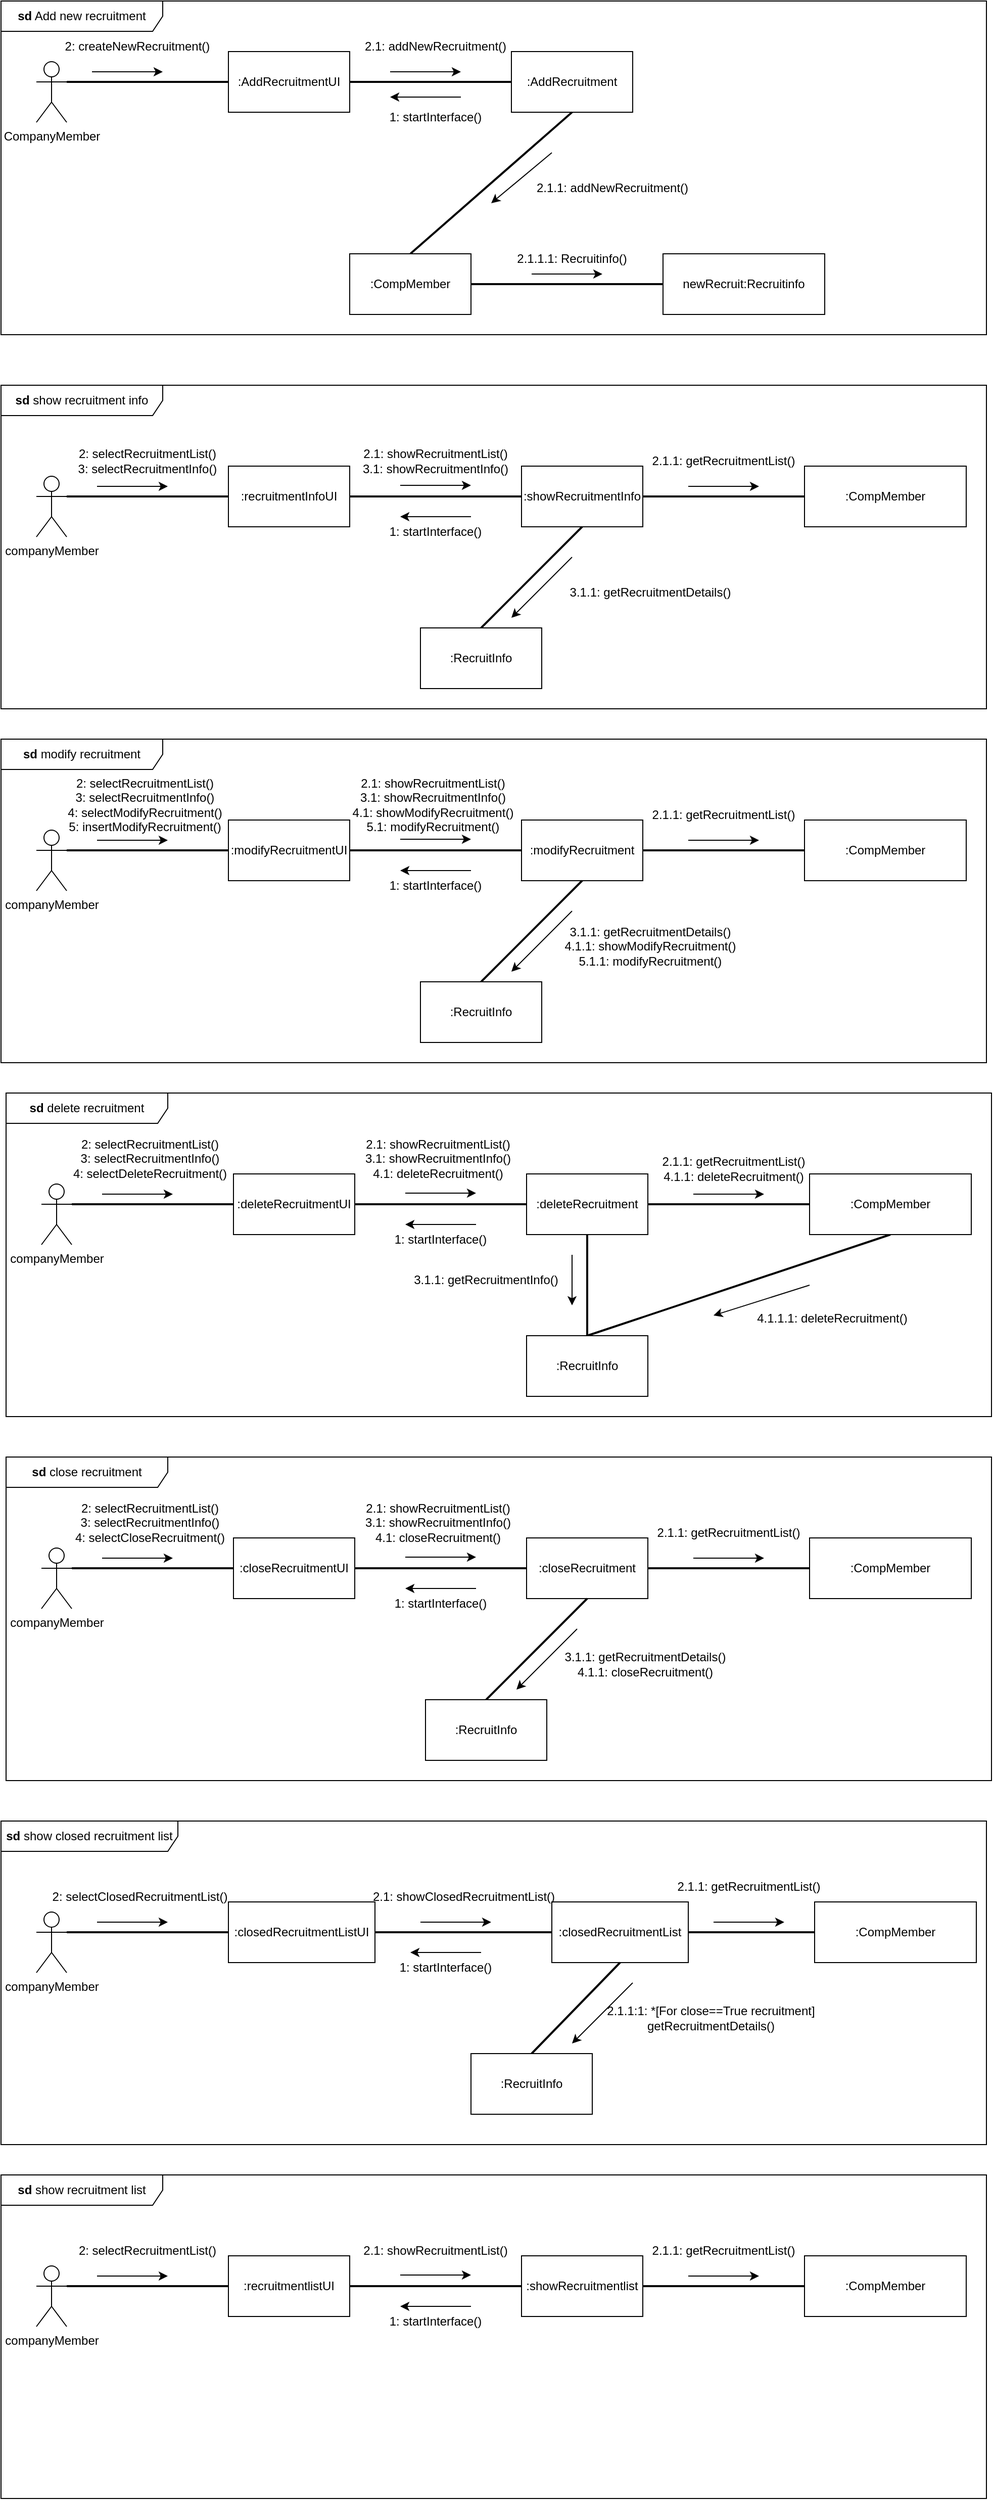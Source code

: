 <mxfile version="21.2.9" type="device">
  <diagram name="Page-1" id="2YBvvXClWsGukQMizWep">
    <mxGraphModel dx="1050" dy="573" grid="1" gridSize="10" guides="1" tooltips="1" connect="1" arrows="1" fold="1" page="1" pageScale="1" pageWidth="850" pageHeight="1100" math="0" shadow="0">
      <root>
        <mxCell id="0" />
        <mxCell id="1" parent="0" />
        <mxCell id="drem8hIzEslNzogFuknP-12" value="" style="endArrow=none;html=1;rounded=0;exitX=1;exitY=0.333;exitDx=0;exitDy=0;exitPerimeter=0;entryX=0;entryY=0.5;entryDx=0;entryDy=0;strokeWidth=2;" parent="1" source="drem8hIzEslNzogFuknP-1" target="drem8hIzEslNzogFuknP-13" edge="1">
          <mxGeometry width="50" height="50" relative="1" as="geometry">
            <mxPoint x="440" y="200" as="sourcePoint" />
            <mxPoint x="150" y="150" as="targetPoint" />
          </mxGeometry>
        </mxCell>
        <mxCell id="drem8hIzEslNzogFuknP-13" value=":AddRecruitmentUI" style="rounded=0;whiteSpace=wrap;html=1;" parent="1" vertex="1">
          <mxGeometry x="250" y="110" width="120" height="60" as="geometry" />
        </mxCell>
        <mxCell id="drem8hIzEslNzogFuknP-15" value="" style="endArrow=none;html=1;rounded=0;exitX=1;exitY=0.5;exitDx=0;exitDy=0;entryX=0;entryY=0.5;entryDx=0;entryDy=0;strokeWidth=2;" parent="1" source="drem8hIzEslNzogFuknP-13" target="drem8hIzEslNzogFuknP-16" edge="1">
          <mxGeometry width="50" height="50" relative="1" as="geometry">
            <mxPoint x="440" y="200" as="sourcePoint" />
            <mxPoint x="490" y="150" as="targetPoint" />
          </mxGeometry>
        </mxCell>
        <mxCell id="drem8hIzEslNzogFuknP-16" value=":AddRecruitment" style="rounded=0;whiteSpace=wrap;html=1;" parent="1" vertex="1">
          <mxGeometry x="530" y="110" width="120" height="60" as="geometry" />
        </mxCell>
        <mxCell id="drem8hIzEslNzogFuknP-17" value="" style="endArrow=classic;html=1;rounded=0;" parent="1" edge="1">
          <mxGeometry width="50" height="50" relative="1" as="geometry">
            <mxPoint x="115" y="130" as="sourcePoint" />
            <mxPoint x="185" y="130" as="targetPoint" />
          </mxGeometry>
        </mxCell>
        <mxCell id="drem8hIzEslNzogFuknP-18" value="2.1: addNewRecruitment()" style="text;html=1;strokeColor=none;fillColor=none;align=center;verticalAlign=middle;whiteSpace=wrap;rounded=0;" parent="1" vertex="1">
          <mxGeometry x="380" y="90" width="150" height="30" as="geometry" />
        </mxCell>
        <mxCell id="drem8hIzEslNzogFuknP-19" value="2: createNewRecruitment()" style="text;html=1;strokeColor=none;fillColor=none;align=center;verticalAlign=middle;whiteSpace=wrap;rounded=0;" parent="1" vertex="1">
          <mxGeometry x="80" y="90" width="160" height="30" as="geometry" />
        </mxCell>
        <mxCell id="drem8hIzEslNzogFuknP-21" value="" style="endArrow=classic;html=1;rounded=0;" parent="1" edge="1">
          <mxGeometry width="50" height="50" relative="1" as="geometry">
            <mxPoint x="410" y="130" as="sourcePoint" />
            <mxPoint x="480" y="130" as="targetPoint" />
          </mxGeometry>
        </mxCell>
        <mxCell id="drem8hIzEslNzogFuknP-22" value="" style="endArrow=none;html=1;rounded=0;exitX=0.5;exitY=1;exitDx=0;exitDy=0;entryX=0.5;entryY=0;entryDx=0;entryDy=0;strokeWidth=2;" parent="1" source="drem8hIzEslNzogFuknP-16" target="drem8hIzEslNzogFuknP-23" edge="1">
          <mxGeometry width="50" height="50" relative="1" as="geometry">
            <mxPoint x="390" y="220" as="sourcePoint" />
            <mxPoint x="550" y="220" as="targetPoint" />
          </mxGeometry>
        </mxCell>
        <mxCell id="drem8hIzEslNzogFuknP-23" value=":CompMember" style="rounded=0;whiteSpace=wrap;html=1;" parent="1" vertex="1">
          <mxGeometry x="370" y="310" width="120" height="60" as="geometry" />
        </mxCell>
        <mxCell id="drem8hIzEslNzogFuknP-25" value="" style="endArrow=classic;html=1;rounded=0;" parent="1" edge="1">
          <mxGeometry width="50" height="50" relative="1" as="geometry">
            <mxPoint x="570" y="210" as="sourcePoint" />
            <mxPoint x="510" y="260" as="targetPoint" />
          </mxGeometry>
        </mxCell>
        <mxCell id="drem8hIzEslNzogFuknP-27" value="2.1.1: addNewRecruitment()" style="text;html=1;strokeColor=none;fillColor=none;align=center;verticalAlign=middle;whiteSpace=wrap;rounded=0;" parent="1" vertex="1">
          <mxGeometry x="550" y="230" width="160" height="30" as="geometry" />
        </mxCell>
        <mxCell id="drem8hIzEslNzogFuknP-28" value="" style="endArrow=none;html=1;rounded=0;exitX=0;exitY=0.5;exitDx=0;exitDy=0;entryX=1;entryY=0.5;entryDx=0;entryDy=0;strokeWidth=2;" parent="1" source="drem8hIzEslNzogFuknP-29" target="drem8hIzEslNzogFuknP-23" edge="1">
          <mxGeometry width="50" height="50" relative="1" as="geometry">
            <mxPoint x="600" y="180" as="sourcePoint" />
            <mxPoint x="440" y="320" as="targetPoint" />
          </mxGeometry>
        </mxCell>
        <mxCell id="drem8hIzEslNzogFuknP-29" value="newRecruit:Recruitinfo" style="rounded=0;whiteSpace=wrap;html=1;" parent="1" vertex="1">
          <mxGeometry x="680" y="310" width="160" height="60" as="geometry" />
        </mxCell>
        <mxCell id="drem8hIzEslNzogFuknP-30" value="" style="endArrow=classic;html=1;rounded=0;" parent="1" source="drem8hIzEslNzogFuknP-31" edge="1">
          <mxGeometry width="50" height="50" relative="1" as="geometry">
            <mxPoint x="555" y="330" as="sourcePoint" />
            <mxPoint x="625" y="330" as="targetPoint" />
          </mxGeometry>
        </mxCell>
        <mxCell id="drem8hIzEslNzogFuknP-32" value="" style="endArrow=classic;html=1;rounded=0;" parent="1" target="drem8hIzEslNzogFuknP-31" edge="1">
          <mxGeometry width="50" height="50" relative="1" as="geometry">
            <mxPoint x="555" y="330" as="sourcePoint" />
            <mxPoint x="625" y="330" as="targetPoint" />
          </mxGeometry>
        </mxCell>
        <mxCell id="drem8hIzEslNzogFuknP-31" value="2.1.1.1: Recruitinfo()" style="text;html=1;strokeColor=none;fillColor=none;align=center;verticalAlign=middle;whiteSpace=wrap;rounded=0;" parent="1" vertex="1">
          <mxGeometry x="515" y="300" width="150" height="30" as="geometry" />
        </mxCell>
        <mxCell id="drem8hIzEslNzogFuknP-34" value="" style="endArrow=classic;html=1;rounded=0;" parent="1" edge="1">
          <mxGeometry width="50" height="50" relative="1" as="geometry">
            <mxPoint x="550" y="330" as="sourcePoint" />
            <mxPoint x="620" y="330" as="targetPoint" />
          </mxGeometry>
        </mxCell>
        <mxCell id="drem8hIzEslNzogFuknP-84" value="&lt;b&gt;sd&lt;/b&gt; Add new recruitment" style="shape=umlFrame;whiteSpace=wrap;html=1;pointerEvents=0;recursiveResize=0;container=1;collapsible=0;width=160;" parent="1" vertex="1">
          <mxGeometry x="25" y="60" width="975" height="330" as="geometry" />
        </mxCell>
        <mxCell id="drem8hIzEslNzogFuknP-109" value="1: startInterface()" style="text;html=1;strokeColor=none;fillColor=none;align=center;verticalAlign=middle;whiteSpace=wrap;rounded=0;" parent="drem8hIzEslNzogFuknP-84" vertex="1">
          <mxGeometry x="355" y="100" width="150" height="30" as="geometry" />
        </mxCell>
        <mxCell id="drem8hIzEslNzogFuknP-1" value="CompanyMember" style="shape=umlActor;verticalLabelPosition=bottom;verticalAlign=top;html=1;outlineConnect=0;" parent="drem8hIzEslNzogFuknP-84" vertex="1">
          <mxGeometry x="35" y="60" width="30" height="60" as="geometry" />
        </mxCell>
        <mxCell id="drem8hIzEslNzogFuknP-104" value="&lt;b&gt;sd &lt;/b&gt;show recruitment info" style="shape=umlFrame;whiteSpace=wrap;html=1;pointerEvents=0;recursiveResize=0;container=1;collapsible=0;width=160;" parent="1" vertex="1">
          <mxGeometry x="25" y="440" width="975" height="320" as="geometry" />
        </mxCell>
        <mxCell id="drem8hIzEslNzogFuknP-106" value="companyMember" style="shape=umlActor;verticalLabelPosition=bottom;verticalAlign=top;html=1;outlineConnect=0;" parent="drem8hIzEslNzogFuknP-104" vertex="1">
          <mxGeometry x="35" y="90" width="30" height="60" as="geometry" />
        </mxCell>
        <mxCell id="drem8hIzEslNzogFuknP-108" value="" style="endArrow=none;html=1;rounded=0;entryX=1;entryY=0.333;entryDx=0;entryDy=0;strokeWidth=2;entryPerimeter=0;exitX=0;exitY=0.5;exitDx=0;exitDy=0;" parent="drem8hIzEslNzogFuknP-104" source="drem8hIzEslNzogFuknP-112" target="drem8hIzEslNzogFuknP-106" edge="1">
          <mxGeometry width="50" height="50" relative="1" as="geometry">
            <mxPoint x="245" y="110" as="sourcePoint" />
            <mxPoint x="55" y="110" as="targetPoint" />
          </mxGeometry>
        </mxCell>
        <mxCell id="drem8hIzEslNzogFuknP-112" value=":recruitmentInfoUI" style="rounded=0;whiteSpace=wrap;html=1;" parent="drem8hIzEslNzogFuknP-104" vertex="1">
          <mxGeometry x="225" y="80" width="120" height="60" as="geometry" />
        </mxCell>
        <mxCell id="drem8hIzEslNzogFuknP-113" value="2: selectRecruitmentList()&lt;br&gt;3: selectRecruitmentInfo()" style="text;html=1;strokeColor=none;fillColor=none;align=center;verticalAlign=middle;whiteSpace=wrap;rounded=0;" parent="drem8hIzEslNzogFuknP-104" vertex="1">
          <mxGeometry x="75" y="60" width="140" height="30" as="geometry" />
        </mxCell>
        <mxCell id="drem8hIzEslNzogFuknP-115" value="" style="endArrow=classic;html=1;rounded=0;" parent="drem8hIzEslNzogFuknP-104" edge="1">
          <mxGeometry width="50" height="50" relative="1" as="geometry">
            <mxPoint x="95" y="100" as="sourcePoint" />
            <mxPoint x="165" y="100" as="targetPoint" />
          </mxGeometry>
        </mxCell>
        <mxCell id="drem8hIzEslNzogFuknP-116" value=":showRecruitmentInfo" style="rounded=0;whiteSpace=wrap;html=1;" parent="drem8hIzEslNzogFuknP-104" vertex="1">
          <mxGeometry x="515" y="80" width="120" height="60" as="geometry" />
        </mxCell>
        <mxCell id="drem8hIzEslNzogFuknP-117" value="" style="endArrow=none;html=1;rounded=0;entryX=0;entryY=0.5;entryDx=0;entryDy=0;strokeWidth=2;exitX=1;exitY=0.5;exitDx=0;exitDy=0;" parent="drem8hIzEslNzogFuknP-104" source="drem8hIzEslNzogFuknP-112" target="drem8hIzEslNzogFuknP-116" edge="1">
          <mxGeometry width="50" height="50" relative="1" as="geometry">
            <mxPoint x="385" y="110" as="sourcePoint" />
            <mxPoint x="475" y="109.5" as="targetPoint" />
          </mxGeometry>
        </mxCell>
        <mxCell id="drem8hIzEslNzogFuknP-118" value="2.1: showRecruitmentList()&lt;br&gt;3.1: showRecruitmentInfo()" style="text;html=1;strokeColor=none;fillColor=none;align=center;verticalAlign=middle;whiteSpace=wrap;rounded=0;" parent="drem8hIzEslNzogFuknP-104" vertex="1">
          <mxGeometry x="355" y="60" width="150" height="30" as="geometry" />
        </mxCell>
        <mxCell id="drem8hIzEslNzogFuknP-119" value="" style="endArrow=classic;html=1;rounded=0;" parent="drem8hIzEslNzogFuknP-104" edge="1">
          <mxGeometry width="50" height="50" relative="1" as="geometry">
            <mxPoint x="395" y="99" as="sourcePoint" />
            <mxPoint x="465" y="99" as="targetPoint" />
          </mxGeometry>
        </mxCell>
        <mxCell id="drem8hIzEslNzogFuknP-124" value="" style="endArrow=classic;html=1;rounded=0;" parent="drem8hIzEslNzogFuknP-104" edge="1">
          <mxGeometry width="50" height="50" relative="1" as="geometry">
            <mxPoint x="465" y="130" as="sourcePoint" />
            <mxPoint x="395" y="130" as="targetPoint" />
          </mxGeometry>
        </mxCell>
        <mxCell id="drem8hIzEslNzogFuknP-125" value="1: startInterface()" style="text;html=1;strokeColor=none;fillColor=none;align=center;verticalAlign=middle;whiteSpace=wrap;rounded=0;" parent="drem8hIzEslNzogFuknP-104" vertex="1">
          <mxGeometry x="355" y="130" width="150" height="30" as="geometry" />
        </mxCell>
        <mxCell id="drem8hIzEslNzogFuknP-127" value="" style="endArrow=none;html=1;rounded=0;strokeWidth=2;exitX=0.5;exitY=1;exitDx=0;exitDy=0;entryX=0.5;entryY=0;entryDx=0;entryDy=0;" parent="drem8hIzEslNzogFuknP-104" source="drem8hIzEslNzogFuknP-116" target="drem8hIzEslNzogFuknP-128" edge="1">
          <mxGeometry width="50" height="50" relative="1" as="geometry">
            <mxPoint x="575" y="140" as="sourcePoint" />
            <mxPoint x="415" y="280" as="targetPoint" />
          </mxGeometry>
        </mxCell>
        <mxCell id="drem8hIzEslNzogFuknP-128" value=":RecruitInfo" style="rounded=0;whiteSpace=wrap;html=1;" parent="drem8hIzEslNzogFuknP-104" vertex="1">
          <mxGeometry x="415" y="240" width="120" height="60" as="geometry" />
        </mxCell>
        <mxCell id="drem8hIzEslNzogFuknP-130" value="" style="endArrow=classic;html=1;rounded=0;" parent="drem8hIzEslNzogFuknP-104" edge="1">
          <mxGeometry width="50" height="50" relative="1" as="geometry">
            <mxPoint x="565" y="170" as="sourcePoint" />
            <mxPoint x="505" y="230" as="targetPoint" />
          </mxGeometry>
        </mxCell>
        <mxCell id="drem8hIzEslNzogFuknP-142" value="3.1.1:&amp;nbsp;getRecruitmentDetails()" style="text;html=1;strokeColor=none;fillColor=none;align=center;verticalAlign=middle;whiteSpace=wrap;rounded=0;" parent="drem8hIzEslNzogFuknP-104" vertex="1">
          <mxGeometry x="525" y="190" width="235" height="30" as="geometry" />
        </mxCell>
        <mxCell id="drem8hIzEslNzogFuknP-158" value="" style="endArrow=none;html=1;rounded=0;strokeWidth=2;exitX=1;exitY=0.5;exitDx=0;exitDy=0;entryX=0;entryY=0.5;entryDx=0;entryDy=0;" parent="drem8hIzEslNzogFuknP-104" source="drem8hIzEslNzogFuknP-116" target="drem8hIzEslNzogFuknP-159" edge="1">
          <mxGeometry width="50" height="50" relative="1" as="geometry">
            <mxPoint x="585" y="150" as="sourcePoint" />
            <mxPoint x="485" y="250" as="targetPoint" />
          </mxGeometry>
        </mxCell>
        <mxCell id="drem8hIzEslNzogFuknP-159" value=":CompMember" style="rounded=0;whiteSpace=wrap;html=1;" parent="drem8hIzEslNzogFuknP-104" vertex="1">
          <mxGeometry x="795" y="80" width="160" height="60" as="geometry" />
        </mxCell>
        <mxCell id="drem8hIzEslNzogFuknP-160" value="2.1.1: getRecruitmentList()" style="text;html=1;strokeColor=none;fillColor=none;align=center;verticalAlign=middle;whiteSpace=wrap;rounded=0;" parent="drem8hIzEslNzogFuknP-104" vertex="1">
          <mxGeometry x="635" y="60" width="160" height="30" as="geometry" />
        </mxCell>
        <mxCell id="drem8hIzEslNzogFuknP-161" value="" style="endArrow=classic;html=1;rounded=0;" parent="drem8hIzEslNzogFuknP-104" edge="1">
          <mxGeometry width="50" height="50" relative="1" as="geometry">
            <mxPoint x="680" y="100" as="sourcePoint" />
            <mxPoint x="750" y="100" as="targetPoint" />
          </mxGeometry>
        </mxCell>
        <mxCell id="drem8hIzEslNzogFuknP-107" value="" style="endArrow=classic;html=1;rounded=0;" parent="1" edge="1">
          <mxGeometry width="50" height="50" relative="1" as="geometry">
            <mxPoint x="480" y="155" as="sourcePoint" />
            <mxPoint x="410" y="155" as="targetPoint" />
          </mxGeometry>
        </mxCell>
        <mxCell id="drem8hIzEslNzogFuknP-182" value="&lt;b&gt;sd &lt;/b&gt;show&lt;b&gt;&amp;nbsp;&lt;/b&gt;closed recruitment list" style="shape=umlFrame;whiteSpace=wrap;html=1;pointerEvents=0;recursiveResize=0;container=1;collapsible=0;width=175;height=30;" parent="1" vertex="1">
          <mxGeometry x="25" y="1860" width="975" height="320" as="geometry" />
        </mxCell>
        <mxCell id="drem8hIzEslNzogFuknP-183" value="companyMember" style="shape=umlActor;verticalLabelPosition=bottom;verticalAlign=top;html=1;outlineConnect=0;" parent="drem8hIzEslNzogFuknP-182" vertex="1">
          <mxGeometry x="35" y="90" width="30" height="60" as="geometry" />
        </mxCell>
        <mxCell id="drem8hIzEslNzogFuknP-184" value="" style="endArrow=none;html=1;rounded=0;entryX=1;entryY=0.333;entryDx=0;entryDy=0;strokeWidth=2;entryPerimeter=0;exitX=0;exitY=0.5;exitDx=0;exitDy=0;" parent="drem8hIzEslNzogFuknP-182" source="drem8hIzEslNzogFuknP-185" target="drem8hIzEslNzogFuknP-183" edge="1">
          <mxGeometry width="50" height="50" relative="1" as="geometry">
            <mxPoint x="225" y="110" as="sourcePoint" />
            <mxPoint x="95" y="110" as="targetPoint" />
          </mxGeometry>
        </mxCell>
        <mxCell id="drem8hIzEslNzogFuknP-185" value=":closedRecruitmentListUI" style="rounded=0;whiteSpace=wrap;html=1;" parent="drem8hIzEslNzogFuknP-182" vertex="1">
          <mxGeometry x="225" y="80" width="145" height="60" as="geometry" />
        </mxCell>
        <mxCell id="drem8hIzEslNzogFuknP-186" value=":closedRecruitmentList" style="rounded=0;whiteSpace=wrap;html=1;" parent="drem8hIzEslNzogFuknP-182" vertex="1">
          <mxGeometry x="545" y="80" width="135" height="60" as="geometry" />
        </mxCell>
        <mxCell id="drem8hIzEslNzogFuknP-187" value="" style="endArrow=none;html=1;rounded=0;entryX=0;entryY=0.5;entryDx=0;entryDy=0;strokeWidth=2;exitX=1;exitY=0.5;exitDx=0;exitDy=0;" parent="drem8hIzEslNzogFuknP-182" source="drem8hIzEslNzogFuknP-185" target="drem8hIzEslNzogFuknP-186" edge="1">
          <mxGeometry width="50" height="50" relative="1" as="geometry">
            <mxPoint x="345" y="109.5" as="sourcePoint" />
            <mxPoint x="515" y="109.5" as="targetPoint" />
          </mxGeometry>
        </mxCell>
        <mxCell id="drem8hIzEslNzogFuknP-188" value="" style="endArrow=none;html=1;rounded=0;entryX=0.5;entryY=1;entryDx=0;entryDy=0;strokeWidth=2;exitX=0.5;exitY=0;exitDx=0;exitDy=0;" parent="drem8hIzEslNzogFuknP-182" source="drem8hIzEslNzogFuknP-198" target="drem8hIzEslNzogFuknP-186" edge="1">
          <mxGeometry width="50" height="50" relative="1" as="geometry">
            <mxPoint x="595" y="200" as="sourcePoint" />
            <mxPoint x="435" y="200" as="targetPoint" />
          </mxGeometry>
        </mxCell>
        <mxCell id="drem8hIzEslNzogFuknP-198" value=":RecruitInfo" style="rounded=0;whiteSpace=wrap;html=1;" parent="drem8hIzEslNzogFuknP-182" vertex="1">
          <mxGeometry x="465" y="230" width="120" height="60" as="geometry" />
        </mxCell>
        <mxCell id="drem8hIzEslNzogFuknP-199" value="2: selectClosedRecruitmentList()" style="text;html=1;strokeColor=none;fillColor=none;align=center;verticalAlign=middle;whiteSpace=wrap;rounded=0;" parent="drem8hIzEslNzogFuknP-182" vertex="1">
          <mxGeometry x="45" y="60" width="185" height="30" as="geometry" />
        </mxCell>
        <mxCell id="drem8hIzEslNzogFuknP-201" value="" style="endArrow=classic;html=1;rounded=0;" parent="drem8hIzEslNzogFuknP-182" edge="1">
          <mxGeometry width="50" height="50" relative="1" as="geometry">
            <mxPoint x="475" y="130" as="sourcePoint" />
            <mxPoint x="405" y="130" as="targetPoint" />
          </mxGeometry>
        </mxCell>
        <mxCell id="drem8hIzEslNzogFuknP-200" value="1: startInterface()" style="text;html=1;strokeColor=none;fillColor=none;align=center;verticalAlign=middle;whiteSpace=wrap;rounded=0;" parent="drem8hIzEslNzogFuknP-182" vertex="1">
          <mxGeometry x="365" y="130" width="150" height="30" as="geometry" />
        </mxCell>
        <mxCell id="drem8hIzEslNzogFuknP-202" value="2.1: showClosedRecruitmentList()" style="text;html=1;strokeColor=none;fillColor=none;align=center;verticalAlign=middle;whiteSpace=wrap;rounded=0;" parent="drem8hIzEslNzogFuknP-182" vertex="1">
          <mxGeometry x="362.5" y="60" width="190" height="30" as="geometry" />
        </mxCell>
        <mxCell id="drem8hIzEslNzogFuknP-203" value="" style="endArrow=classic;html=1;rounded=0;" parent="drem8hIzEslNzogFuknP-182" edge="1">
          <mxGeometry width="50" height="50" relative="1" as="geometry">
            <mxPoint x="415" y="100" as="sourcePoint" />
            <mxPoint x="485" y="100" as="targetPoint" />
          </mxGeometry>
        </mxCell>
        <mxCell id="drem8hIzEslNzogFuknP-181" value="" style="endArrow=classic;html=1;rounded=0;" parent="drem8hIzEslNzogFuknP-182" edge="1">
          <mxGeometry width="50" height="50" relative="1" as="geometry">
            <mxPoint x="95" y="100" as="sourcePoint" />
            <mxPoint x="165" y="100" as="targetPoint" />
          </mxGeometry>
        </mxCell>
        <mxCell id="drem8hIzEslNzogFuknP-204" value="2.1.1:1: *[For close==True recruitment]&lt;br&gt;getRecruitmentDetails()" style="text;html=1;strokeColor=none;fillColor=none;align=center;verticalAlign=middle;whiteSpace=wrap;rounded=0;" parent="drem8hIzEslNzogFuknP-182" vertex="1">
          <mxGeometry x="595" y="180" width="215" height="30" as="geometry" />
        </mxCell>
        <mxCell id="JZ2fbT_KJjBeIrSggk9i-61" value=":CompMember" style="rounded=0;whiteSpace=wrap;html=1;" parent="drem8hIzEslNzogFuknP-182" vertex="1">
          <mxGeometry x="805" y="80" width="160" height="60" as="geometry" />
        </mxCell>
        <mxCell id="JZ2fbT_KJjBeIrSggk9i-63" value="" style="endArrow=none;html=1;rounded=0;entryX=0;entryY=0.5;entryDx=0;entryDy=0;strokeWidth=2;exitX=1;exitY=0.5;exitDx=0;exitDy=0;" parent="drem8hIzEslNzogFuknP-182" source="drem8hIzEslNzogFuknP-186" target="JZ2fbT_KJjBeIrSggk9i-61" edge="1">
          <mxGeometry width="50" height="50" relative="1" as="geometry">
            <mxPoint x="380" y="120" as="sourcePoint" />
            <mxPoint x="555" y="120" as="targetPoint" />
          </mxGeometry>
        </mxCell>
        <mxCell id="JZ2fbT_KJjBeIrSggk9i-64" value="" style="endArrow=classic;html=1;rounded=0;" parent="drem8hIzEslNzogFuknP-182" edge="1">
          <mxGeometry width="50" height="50" relative="1" as="geometry">
            <mxPoint x="705" y="100" as="sourcePoint" />
            <mxPoint x="775" y="100" as="targetPoint" />
          </mxGeometry>
        </mxCell>
        <mxCell id="JZ2fbT_KJjBeIrSggk9i-65" value="2.1.1: getRecruitmentList()" style="text;html=1;strokeColor=none;fillColor=none;align=center;verticalAlign=middle;whiteSpace=wrap;rounded=0;" parent="drem8hIzEslNzogFuknP-182" vertex="1">
          <mxGeometry x="645" y="50" width="190" height="30" as="geometry" />
        </mxCell>
        <mxCell id="qEoQ_B2mHiI--1vtBCW5-1" value="" style="endArrow=classic;html=1;rounded=0;" parent="drem8hIzEslNzogFuknP-182" edge="1">
          <mxGeometry width="50" height="50" relative="1" as="geometry">
            <mxPoint x="625" y="160" as="sourcePoint" />
            <mxPoint x="565" y="220" as="targetPoint" />
          </mxGeometry>
        </mxCell>
        <mxCell id="JZ2fbT_KJjBeIrSggk9i-1" value="&lt;b&gt;sd &lt;/b&gt;modify recruitment" style="shape=umlFrame;whiteSpace=wrap;html=1;pointerEvents=0;recursiveResize=0;container=1;collapsible=0;width=160;" parent="1" vertex="1">
          <mxGeometry x="25" y="790" width="975" height="320" as="geometry" />
        </mxCell>
        <mxCell id="JZ2fbT_KJjBeIrSggk9i-2" value="companyMember" style="shape=umlActor;verticalLabelPosition=bottom;verticalAlign=top;html=1;outlineConnect=0;" parent="JZ2fbT_KJjBeIrSggk9i-1" vertex="1">
          <mxGeometry x="35" y="90" width="30" height="60" as="geometry" />
        </mxCell>
        <mxCell id="JZ2fbT_KJjBeIrSggk9i-3" value="" style="endArrow=none;html=1;rounded=0;entryX=1;entryY=0.333;entryDx=0;entryDy=0;strokeWidth=2;entryPerimeter=0;exitX=0;exitY=0.5;exitDx=0;exitDy=0;" parent="JZ2fbT_KJjBeIrSggk9i-1" source="JZ2fbT_KJjBeIrSggk9i-4" target="JZ2fbT_KJjBeIrSggk9i-2" edge="1">
          <mxGeometry width="50" height="50" relative="1" as="geometry">
            <mxPoint x="245" y="110" as="sourcePoint" />
            <mxPoint x="55" y="110" as="targetPoint" />
          </mxGeometry>
        </mxCell>
        <mxCell id="JZ2fbT_KJjBeIrSggk9i-4" value=":modifyRecruitmentUI" style="rounded=0;whiteSpace=wrap;html=1;" parent="JZ2fbT_KJjBeIrSggk9i-1" vertex="1">
          <mxGeometry x="225" y="80" width="120" height="60" as="geometry" />
        </mxCell>
        <mxCell id="JZ2fbT_KJjBeIrSggk9i-5" value="2: selectRecruitmentList()&lt;br&gt;3: selectRecruitmentInfo()&lt;br&gt;4: selectModifyRecruitment()&lt;br&gt;5: insertModifyRecruitment()" style="text;html=1;strokeColor=none;fillColor=none;align=center;verticalAlign=middle;whiteSpace=wrap;rounded=0;" parent="JZ2fbT_KJjBeIrSggk9i-1" vertex="1">
          <mxGeometry x="65" y="50" width="155" height="30" as="geometry" />
        </mxCell>
        <mxCell id="JZ2fbT_KJjBeIrSggk9i-6" value="" style="endArrow=classic;html=1;rounded=0;" parent="JZ2fbT_KJjBeIrSggk9i-1" edge="1">
          <mxGeometry width="50" height="50" relative="1" as="geometry">
            <mxPoint x="95" y="100" as="sourcePoint" />
            <mxPoint x="165" y="100" as="targetPoint" />
          </mxGeometry>
        </mxCell>
        <mxCell id="JZ2fbT_KJjBeIrSggk9i-7" value=":modifyRecruitment" style="rounded=0;whiteSpace=wrap;html=1;" parent="JZ2fbT_KJjBeIrSggk9i-1" vertex="1">
          <mxGeometry x="515" y="80" width="120" height="60" as="geometry" />
        </mxCell>
        <mxCell id="JZ2fbT_KJjBeIrSggk9i-8" value="" style="endArrow=none;html=1;rounded=0;entryX=0;entryY=0.5;entryDx=0;entryDy=0;strokeWidth=2;exitX=1;exitY=0.5;exitDx=0;exitDy=0;" parent="JZ2fbT_KJjBeIrSggk9i-1" source="JZ2fbT_KJjBeIrSggk9i-4" target="JZ2fbT_KJjBeIrSggk9i-7" edge="1">
          <mxGeometry width="50" height="50" relative="1" as="geometry">
            <mxPoint x="385" y="110" as="sourcePoint" />
            <mxPoint x="475" y="109.5" as="targetPoint" />
          </mxGeometry>
        </mxCell>
        <mxCell id="JZ2fbT_KJjBeIrSggk9i-9" value="2.1: showRecruitmentList()&lt;br&gt;3.1: showRecruitmentInfo()&lt;br&gt;4.1: showModifyRecruitment()&lt;br&gt;5.1: modifyRecruitment()" style="text;html=1;strokeColor=none;fillColor=none;align=center;verticalAlign=middle;whiteSpace=wrap;rounded=0;" parent="JZ2fbT_KJjBeIrSggk9i-1" vertex="1">
          <mxGeometry x="345" y="50" width="165" height="30" as="geometry" />
        </mxCell>
        <mxCell id="JZ2fbT_KJjBeIrSggk9i-10" value="" style="endArrow=classic;html=1;rounded=0;" parent="JZ2fbT_KJjBeIrSggk9i-1" edge="1">
          <mxGeometry width="50" height="50" relative="1" as="geometry">
            <mxPoint x="395" y="99" as="sourcePoint" />
            <mxPoint x="465" y="99" as="targetPoint" />
          </mxGeometry>
        </mxCell>
        <mxCell id="JZ2fbT_KJjBeIrSggk9i-11" value="" style="endArrow=classic;html=1;rounded=0;" parent="JZ2fbT_KJjBeIrSggk9i-1" edge="1">
          <mxGeometry width="50" height="50" relative="1" as="geometry">
            <mxPoint x="465" y="130" as="sourcePoint" />
            <mxPoint x="395" y="130" as="targetPoint" />
          </mxGeometry>
        </mxCell>
        <mxCell id="JZ2fbT_KJjBeIrSggk9i-12" value="1: startInterface()" style="text;html=1;strokeColor=none;fillColor=none;align=center;verticalAlign=middle;whiteSpace=wrap;rounded=0;" parent="JZ2fbT_KJjBeIrSggk9i-1" vertex="1">
          <mxGeometry x="355" y="130" width="150" height="30" as="geometry" />
        </mxCell>
        <mxCell id="JZ2fbT_KJjBeIrSggk9i-13" value="" style="endArrow=none;html=1;rounded=0;strokeWidth=2;exitX=0.5;exitY=1;exitDx=0;exitDy=0;entryX=0.5;entryY=0;entryDx=0;entryDy=0;" parent="JZ2fbT_KJjBeIrSggk9i-1" source="JZ2fbT_KJjBeIrSggk9i-7" target="JZ2fbT_KJjBeIrSggk9i-14" edge="1">
          <mxGeometry width="50" height="50" relative="1" as="geometry">
            <mxPoint x="575" y="140" as="sourcePoint" />
            <mxPoint x="415" y="280" as="targetPoint" />
          </mxGeometry>
        </mxCell>
        <mxCell id="JZ2fbT_KJjBeIrSggk9i-14" value=":RecruitInfo" style="rounded=0;whiteSpace=wrap;html=1;" parent="JZ2fbT_KJjBeIrSggk9i-1" vertex="1">
          <mxGeometry x="415" y="240" width="120" height="60" as="geometry" />
        </mxCell>
        <mxCell id="JZ2fbT_KJjBeIrSggk9i-15" value="" style="endArrow=classic;html=1;rounded=0;" parent="JZ2fbT_KJjBeIrSggk9i-1" edge="1">
          <mxGeometry width="50" height="50" relative="1" as="geometry">
            <mxPoint x="565" y="170" as="sourcePoint" />
            <mxPoint x="505" y="230" as="targetPoint" />
          </mxGeometry>
        </mxCell>
        <mxCell id="JZ2fbT_KJjBeIrSggk9i-16" value="3.1.1:&amp;nbsp;getRecruitmentDetails()&lt;br&gt;4.1.1: showModifyRecruitment()&lt;br&gt;5.1.1: modifyRecruitment()" style="text;html=1;strokeColor=none;fillColor=none;align=center;verticalAlign=middle;whiteSpace=wrap;rounded=0;" parent="JZ2fbT_KJjBeIrSggk9i-1" vertex="1">
          <mxGeometry x="525" y="190" width="235" height="30" as="geometry" />
        </mxCell>
        <mxCell id="JZ2fbT_KJjBeIrSggk9i-17" value="" style="endArrow=none;html=1;rounded=0;strokeWidth=2;exitX=1;exitY=0.5;exitDx=0;exitDy=0;entryX=0;entryY=0.5;entryDx=0;entryDy=0;" parent="JZ2fbT_KJjBeIrSggk9i-1" source="JZ2fbT_KJjBeIrSggk9i-7" target="JZ2fbT_KJjBeIrSggk9i-18" edge="1">
          <mxGeometry width="50" height="50" relative="1" as="geometry">
            <mxPoint x="585" y="150" as="sourcePoint" />
            <mxPoint x="485" y="250" as="targetPoint" />
          </mxGeometry>
        </mxCell>
        <mxCell id="JZ2fbT_KJjBeIrSggk9i-18" value=":CompMember" style="rounded=0;whiteSpace=wrap;html=1;" parent="JZ2fbT_KJjBeIrSggk9i-1" vertex="1">
          <mxGeometry x="795" y="80" width="160" height="60" as="geometry" />
        </mxCell>
        <mxCell id="JZ2fbT_KJjBeIrSggk9i-19" value="2.1.1: getRecruitmentList()" style="text;html=1;strokeColor=none;fillColor=none;align=center;verticalAlign=middle;whiteSpace=wrap;rounded=0;" parent="JZ2fbT_KJjBeIrSggk9i-1" vertex="1">
          <mxGeometry x="635" y="60" width="160" height="30" as="geometry" />
        </mxCell>
        <mxCell id="JZ2fbT_KJjBeIrSggk9i-20" value="" style="endArrow=classic;html=1;rounded=0;" parent="JZ2fbT_KJjBeIrSggk9i-1" edge="1">
          <mxGeometry width="50" height="50" relative="1" as="geometry">
            <mxPoint x="680" y="100" as="sourcePoint" />
            <mxPoint x="750" y="100" as="targetPoint" />
          </mxGeometry>
        </mxCell>
        <mxCell id="JZ2fbT_KJjBeIrSggk9i-21" value="&lt;b&gt;sd &lt;/b&gt;delete recruitment" style="shape=umlFrame;whiteSpace=wrap;html=1;pointerEvents=0;recursiveResize=0;container=1;collapsible=0;width=160;" parent="1" vertex="1">
          <mxGeometry x="30" y="1140" width="975" height="320" as="geometry" />
        </mxCell>
        <mxCell id="JZ2fbT_KJjBeIrSggk9i-22" value="companyMember" style="shape=umlActor;verticalLabelPosition=bottom;verticalAlign=top;html=1;outlineConnect=0;" parent="JZ2fbT_KJjBeIrSggk9i-21" vertex="1">
          <mxGeometry x="35" y="90" width="30" height="60" as="geometry" />
        </mxCell>
        <mxCell id="JZ2fbT_KJjBeIrSggk9i-23" value="" style="endArrow=none;html=1;rounded=0;entryX=1;entryY=0.333;entryDx=0;entryDy=0;strokeWidth=2;entryPerimeter=0;exitX=0;exitY=0.5;exitDx=0;exitDy=0;" parent="JZ2fbT_KJjBeIrSggk9i-21" source="JZ2fbT_KJjBeIrSggk9i-24" target="JZ2fbT_KJjBeIrSggk9i-22" edge="1">
          <mxGeometry width="50" height="50" relative="1" as="geometry">
            <mxPoint x="245" y="110" as="sourcePoint" />
            <mxPoint x="55" y="110" as="targetPoint" />
          </mxGeometry>
        </mxCell>
        <mxCell id="JZ2fbT_KJjBeIrSggk9i-24" value=":deleteRecruitmentUI" style="rounded=0;whiteSpace=wrap;html=1;" parent="JZ2fbT_KJjBeIrSggk9i-21" vertex="1">
          <mxGeometry x="225" y="80" width="120" height="60" as="geometry" />
        </mxCell>
        <mxCell id="JZ2fbT_KJjBeIrSggk9i-25" value="2: selectRecruitmentList()&lt;br&gt;3: selectRecruitmentInfo()&lt;br&gt;4: selectDeleteRecruitment()&lt;br&gt;" style="text;html=1;strokeColor=none;fillColor=none;align=center;verticalAlign=middle;whiteSpace=wrap;rounded=0;" parent="JZ2fbT_KJjBeIrSggk9i-21" vertex="1">
          <mxGeometry x="65" y="50" width="155" height="30" as="geometry" />
        </mxCell>
        <mxCell id="JZ2fbT_KJjBeIrSggk9i-26" value="" style="endArrow=classic;html=1;rounded=0;" parent="JZ2fbT_KJjBeIrSggk9i-21" edge="1">
          <mxGeometry width="50" height="50" relative="1" as="geometry">
            <mxPoint x="95" y="100" as="sourcePoint" />
            <mxPoint x="165" y="100" as="targetPoint" />
          </mxGeometry>
        </mxCell>
        <mxCell id="JZ2fbT_KJjBeIrSggk9i-27" value=":deleteRecruitment" style="rounded=0;whiteSpace=wrap;html=1;" parent="JZ2fbT_KJjBeIrSggk9i-21" vertex="1">
          <mxGeometry x="515" y="80" width="120" height="60" as="geometry" />
        </mxCell>
        <mxCell id="JZ2fbT_KJjBeIrSggk9i-28" value="" style="endArrow=none;html=1;rounded=0;entryX=0;entryY=0.5;entryDx=0;entryDy=0;strokeWidth=2;exitX=1;exitY=0.5;exitDx=0;exitDy=0;" parent="JZ2fbT_KJjBeIrSggk9i-21" source="JZ2fbT_KJjBeIrSggk9i-24" target="JZ2fbT_KJjBeIrSggk9i-27" edge="1">
          <mxGeometry width="50" height="50" relative="1" as="geometry">
            <mxPoint x="385" y="110" as="sourcePoint" />
            <mxPoint x="475" y="109.5" as="targetPoint" />
          </mxGeometry>
        </mxCell>
        <mxCell id="JZ2fbT_KJjBeIrSggk9i-29" value="2.1: showRecruitmentList()&lt;br&gt;3.1: showRecruitmentInfo()&lt;br&gt;4.1: deleteRecruitment()&lt;br&gt;" style="text;html=1;strokeColor=none;fillColor=none;align=center;verticalAlign=middle;whiteSpace=wrap;rounded=0;" parent="JZ2fbT_KJjBeIrSggk9i-21" vertex="1">
          <mxGeometry x="345" y="50" width="165" height="30" as="geometry" />
        </mxCell>
        <mxCell id="JZ2fbT_KJjBeIrSggk9i-30" value="" style="endArrow=classic;html=1;rounded=0;" parent="JZ2fbT_KJjBeIrSggk9i-21" edge="1">
          <mxGeometry width="50" height="50" relative="1" as="geometry">
            <mxPoint x="395" y="99" as="sourcePoint" />
            <mxPoint x="465" y="99" as="targetPoint" />
          </mxGeometry>
        </mxCell>
        <mxCell id="JZ2fbT_KJjBeIrSggk9i-31" value="" style="endArrow=classic;html=1;rounded=0;" parent="JZ2fbT_KJjBeIrSggk9i-21" edge="1">
          <mxGeometry width="50" height="50" relative="1" as="geometry">
            <mxPoint x="465" y="130" as="sourcePoint" />
            <mxPoint x="395" y="130" as="targetPoint" />
          </mxGeometry>
        </mxCell>
        <mxCell id="JZ2fbT_KJjBeIrSggk9i-32" value="1: startInterface()" style="text;html=1;strokeColor=none;fillColor=none;align=center;verticalAlign=middle;whiteSpace=wrap;rounded=0;" parent="JZ2fbT_KJjBeIrSggk9i-21" vertex="1">
          <mxGeometry x="355" y="130" width="150" height="30" as="geometry" />
        </mxCell>
        <mxCell id="JZ2fbT_KJjBeIrSggk9i-33" value="" style="endArrow=none;html=1;rounded=0;strokeWidth=2;exitX=0.5;exitY=1;exitDx=0;exitDy=0;entryX=0.5;entryY=0;entryDx=0;entryDy=0;" parent="JZ2fbT_KJjBeIrSggk9i-21" source="JZ2fbT_KJjBeIrSggk9i-38" target="JZ2fbT_KJjBeIrSggk9i-34" edge="1">
          <mxGeometry width="50" height="50" relative="1" as="geometry">
            <mxPoint x="575" y="140" as="sourcePoint" />
            <mxPoint x="415" y="280" as="targetPoint" />
          </mxGeometry>
        </mxCell>
        <mxCell id="JZ2fbT_KJjBeIrSggk9i-34" value=":RecruitInfo" style="rounded=0;whiteSpace=wrap;html=1;" parent="JZ2fbT_KJjBeIrSggk9i-21" vertex="1">
          <mxGeometry x="515" y="240" width="120" height="60" as="geometry" />
        </mxCell>
        <mxCell id="JZ2fbT_KJjBeIrSggk9i-35" value="" style="endArrow=classic;html=1;rounded=0;" parent="JZ2fbT_KJjBeIrSggk9i-21" edge="1">
          <mxGeometry width="50" height="50" relative="1" as="geometry">
            <mxPoint x="795" y="190" as="sourcePoint" />
            <mxPoint x="700" y="220" as="targetPoint" />
          </mxGeometry>
        </mxCell>
        <mxCell id="JZ2fbT_KJjBeIrSggk9i-36" value="&lt;br&gt;4.1.1.1: deleteRecruitment()" style="text;html=1;strokeColor=none;fillColor=none;align=center;verticalAlign=middle;whiteSpace=wrap;rounded=0;" parent="JZ2fbT_KJjBeIrSggk9i-21" vertex="1">
          <mxGeometry x="700" y="200" width="235" height="30" as="geometry" />
        </mxCell>
        <mxCell id="JZ2fbT_KJjBeIrSggk9i-37" value="" style="endArrow=none;html=1;rounded=0;strokeWidth=2;exitX=1;exitY=0.5;exitDx=0;exitDy=0;entryX=0;entryY=0.5;entryDx=0;entryDy=0;" parent="JZ2fbT_KJjBeIrSggk9i-21" source="JZ2fbT_KJjBeIrSggk9i-27" target="JZ2fbT_KJjBeIrSggk9i-38" edge="1">
          <mxGeometry width="50" height="50" relative="1" as="geometry">
            <mxPoint x="585" y="150" as="sourcePoint" />
            <mxPoint x="485" y="250" as="targetPoint" />
          </mxGeometry>
        </mxCell>
        <mxCell id="JZ2fbT_KJjBeIrSggk9i-38" value=":CompMember" style="rounded=0;whiteSpace=wrap;html=1;" parent="JZ2fbT_KJjBeIrSggk9i-21" vertex="1">
          <mxGeometry x="795" y="80" width="160" height="60" as="geometry" />
        </mxCell>
        <mxCell id="JZ2fbT_KJjBeIrSggk9i-39" value="2.1.1: getRecruitmentList()&lt;br style=&quot;border-color: var(--border-color);&quot;&gt;4.1.1: deleteRecruitment()" style="text;html=1;strokeColor=none;fillColor=none;align=center;verticalAlign=middle;whiteSpace=wrap;rounded=0;" parent="JZ2fbT_KJjBeIrSggk9i-21" vertex="1">
          <mxGeometry x="640" y="60" width="160" height="30" as="geometry" />
        </mxCell>
        <mxCell id="JZ2fbT_KJjBeIrSggk9i-40" value="" style="endArrow=classic;html=1;rounded=0;" parent="JZ2fbT_KJjBeIrSggk9i-21" edge="1">
          <mxGeometry width="50" height="50" relative="1" as="geometry">
            <mxPoint x="680" y="100" as="sourcePoint" />
            <mxPoint x="750" y="100" as="targetPoint" />
          </mxGeometry>
        </mxCell>
        <mxCell id="uSJgqbWS34JAmxrzAouv-3" value="" style="endArrow=none;html=1;rounded=0;strokeWidth=2;exitX=0.5;exitY=1;exitDx=0;exitDy=0;entryX=0.5;entryY=0;entryDx=0;entryDy=0;" parent="JZ2fbT_KJjBeIrSggk9i-21" source="JZ2fbT_KJjBeIrSggk9i-27" target="JZ2fbT_KJjBeIrSggk9i-34" edge="1">
          <mxGeometry width="50" height="50" relative="1" as="geometry">
            <mxPoint x="645" y="120" as="sourcePoint" />
            <mxPoint x="805" y="120" as="targetPoint" />
          </mxGeometry>
        </mxCell>
        <mxCell id="uSJgqbWS34JAmxrzAouv-4" value="" style="endArrow=classic;html=1;rounded=0;" parent="JZ2fbT_KJjBeIrSggk9i-21" edge="1">
          <mxGeometry width="50" height="50" relative="1" as="geometry">
            <mxPoint x="560" y="160" as="sourcePoint" />
            <mxPoint x="560" y="210" as="targetPoint" />
          </mxGeometry>
        </mxCell>
        <mxCell id="uSJgqbWS34JAmxrzAouv-5" value="3.1.1: getRecruitmentInfo()" style="text;html=1;strokeColor=none;fillColor=none;align=center;verticalAlign=middle;whiteSpace=wrap;rounded=0;" parent="JZ2fbT_KJjBeIrSggk9i-21" vertex="1">
          <mxGeometry x="395" y="170" width="160" height="30" as="geometry" />
        </mxCell>
        <mxCell id="JZ2fbT_KJjBeIrSggk9i-41" value="&lt;b&gt;sd &lt;/b&gt;close recruitment" style="shape=umlFrame;whiteSpace=wrap;html=1;pointerEvents=0;recursiveResize=0;container=1;collapsible=0;width=160;" parent="1" vertex="1">
          <mxGeometry x="30" y="1500" width="975" height="320" as="geometry" />
        </mxCell>
        <mxCell id="JZ2fbT_KJjBeIrSggk9i-42" value="companyMember" style="shape=umlActor;verticalLabelPosition=bottom;verticalAlign=top;html=1;outlineConnect=0;" parent="JZ2fbT_KJjBeIrSggk9i-41" vertex="1">
          <mxGeometry x="35" y="90" width="30" height="60" as="geometry" />
        </mxCell>
        <mxCell id="JZ2fbT_KJjBeIrSggk9i-43" value="" style="endArrow=none;html=1;rounded=0;entryX=1;entryY=0.333;entryDx=0;entryDy=0;strokeWidth=2;entryPerimeter=0;exitX=0;exitY=0.5;exitDx=0;exitDy=0;" parent="JZ2fbT_KJjBeIrSggk9i-41" source="JZ2fbT_KJjBeIrSggk9i-44" target="JZ2fbT_KJjBeIrSggk9i-42" edge="1">
          <mxGeometry width="50" height="50" relative="1" as="geometry">
            <mxPoint x="245" y="110" as="sourcePoint" />
            <mxPoint x="55" y="110" as="targetPoint" />
          </mxGeometry>
        </mxCell>
        <mxCell id="JZ2fbT_KJjBeIrSggk9i-44" value=":closeRecruitmentUI" style="rounded=0;whiteSpace=wrap;html=1;" parent="JZ2fbT_KJjBeIrSggk9i-41" vertex="1">
          <mxGeometry x="225" y="80" width="120" height="60" as="geometry" />
        </mxCell>
        <mxCell id="JZ2fbT_KJjBeIrSggk9i-45" value="2: selectRecruitmentList()&lt;br&gt;3: selectRecruitmentInfo()&lt;br&gt;4: selectCloseRecruitment()" style="text;html=1;strokeColor=none;fillColor=none;align=center;verticalAlign=middle;whiteSpace=wrap;rounded=0;" parent="JZ2fbT_KJjBeIrSggk9i-41" vertex="1">
          <mxGeometry x="65" y="50" width="155" height="30" as="geometry" />
        </mxCell>
        <mxCell id="JZ2fbT_KJjBeIrSggk9i-46" value="" style="endArrow=classic;html=1;rounded=0;" parent="JZ2fbT_KJjBeIrSggk9i-41" edge="1">
          <mxGeometry width="50" height="50" relative="1" as="geometry">
            <mxPoint x="95" y="100" as="sourcePoint" />
            <mxPoint x="165" y="100" as="targetPoint" />
          </mxGeometry>
        </mxCell>
        <mxCell id="JZ2fbT_KJjBeIrSggk9i-47" value=":closeRecruitment" style="rounded=0;whiteSpace=wrap;html=1;" parent="JZ2fbT_KJjBeIrSggk9i-41" vertex="1">
          <mxGeometry x="515" y="80" width="120" height="60" as="geometry" />
        </mxCell>
        <mxCell id="JZ2fbT_KJjBeIrSggk9i-48" value="" style="endArrow=none;html=1;rounded=0;entryX=0;entryY=0.5;entryDx=0;entryDy=0;strokeWidth=2;exitX=1;exitY=0.5;exitDx=0;exitDy=0;" parent="JZ2fbT_KJjBeIrSggk9i-41" source="JZ2fbT_KJjBeIrSggk9i-44" target="JZ2fbT_KJjBeIrSggk9i-47" edge="1">
          <mxGeometry width="50" height="50" relative="1" as="geometry">
            <mxPoint x="385" y="110" as="sourcePoint" />
            <mxPoint x="475" y="109.5" as="targetPoint" />
          </mxGeometry>
        </mxCell>
        <mxCell id="JZ2fbT_KJjBeIrSggk9i-49" value="2.1: showRecruitmentList()&lt;br&gt;3.1: showRecruitmentInfo()&lt;br&gt;4.1: closeRecruitment()" style="text;html=1;strokeColor=none;fillColor=none;align=center;verticalAlign=middle;whiteSpace=wrap;rounded=0;" parent="JZ2fbT_KJjBeIrSggk9i-41" vertex="1">
          <mxGeometry x="345" y="50" width="165" height="30" as="geometry" />
        </mxCell>
        <mxCell id="JZ2fbT_KJjBeIrSggk9i-50" value="" style="endArrow=classic;html=1;rounded=0;" parent="JZ2fbT_KJjBeIrSggk9i-41" edge="1">
          <mxGeometry width="50" height="50" relative="1" as="geometry">
            <mxPoint x="395" y="99" as="sourcePoint" />
            <mxPoint x="465" y="99" as="targetPoint" />
          </mxGeometry>
        </mxCell>
        <mxCell id="JZ2fbT_KJjBeIrSggk9i-51" value="" style="endArrow=classic;html=1;rounded=0;" parent="JZ2fbT_KJjBeIrSggk9i-41" edge="1">
          <mxGeometry width="50" height="50" relative="1" as="geometry">
            <mxPoint x="465" y="130" as="sourcePoint" />
            <mxPoint x="395" y="130" as="targetPoint" />
          </mxGeometry>
        </mxCell>
        <mxCell id="JZ2fbT_KJjBeIrSggk9i-52" value="1: startInterface()" style="text;html=1;strokeColor=none;fillColor=none;align=center;verticalAlign=middle;whiteSpace=wrap;rounded=0;" parent="JZ2fbT_KJjBeIrSggk9i-41" vertex="1">
          <mxGeometry x="355" y="130" width="150" height="30" as="geometry" />
        </mxCell>
        <mxCell id="JZ2fbT_KJjBeIrSggk9i-53" value="" style="endArrow=none;html=1;rounded=0;strokeWidth=2;exitX=0.5;exitY=1;exitDx=0;exitDy=0;entryX=0.5;entryY=0;entryDx=0;entryDy=0;" parent="JZ2fbT_KJjBeIrSggk9i-41" source="JZ2fbT_KJjBeIrSggk9i-47" target="JZ2fbT_KJjBeIrSggk9i-54" edge="1">
          <mxGeometry width="50" height="50" relative="1" as="geometry">
            <mxPoint x="575" y="140" as="sourcePoint" />
            <mxPoint x="415" y="280" as="targetPoint" />
          </mxGeometry>
        </mxCell>
        <mxCell id="JZ2fbT_KJjBeIrSggk9i-54" value=":RecruitInfo" style="rounded=0;whiteSpace=wrap;html=1;" parent="JZ2fbT_KJjBeIrSggk9i-41" vertex="1">
          <mxGeometry x="415" y="240" width="120" height="60" as="geometry" />
        </mxCell>
        <mxCell id="JZ2fbT_KJjBeIrSggk9i-55" value="" style="endArrow=classic;html=1;rounded=0;" parent="JZ2fbT_KJjBeIrSggk9i-41" edge="1">
          <mxGeometry width="50" height="50" relative="1" as="geometry">
            <mxPoint x="565" y="170" as="sourcePoint" />
            <mxPoint x="505" y="230" as="targetPoint" />
          </mxGeometry>
        </mxCell>
        <mxCell id="JZ2fbT_KJjBeIrSggk9i-56" value="3.1.1:&amp;nbsp;getRecruitmentDetails()&lt;br&gt;4.1.1: closeRecruitment()" style="text;html=1;strokeColor=none;fillColor=none;align=center;verticalAlign=middle;whiteSpace=wrap;rounded=0;" parent="JZ2fbT_KJjBeIrSggk9i-41" vertex="1">
          <mxGeometry x="515" y="190" width="235" height="30" as="geometry" />
        </mxCell>
        <mxCell id="JZ2fbT_KJjBeIrSggk9i-57" value="" style="endArrow=none;html=1;rounded=0;strokeWidth=2;exitX=1;exitY=0.5;exitDx=0;exitDy=0;entryX=0;entryY=0.5;entryDx=0;entryDy=0;" parent="JZ2fbT_KJjBeIrSggk9i-41" source="JZ2fbT_KJjBeIrSggk9i-47" target="JZ2fbT_KJjBeIrSggk9i-58" edge="1">
          <mxGeometry width="50" height="50" relative="1" as="geometry">
            <mxPoint x="585" y="150" as="sourcePoint" />
            <mxPoint x="485" y="250" as="targetPoint" />
          </mxGeometry>
        </mxCell>
        <mxCell id="JZ2fbT_KJjBeIrSggk9i-58" value=":CompMember" style="rounded=0;whiteSpace=wrap;html=1;" parent="JZ2fbT_KJjBeIrSggk9i-41" vertex="1">
          <mxGeometry x="795" y="80" width="160" height="60" as="geometry" />
        </mxCell>
        <mxCell id="JZ2fbT_KJjBeIrSggk9i-59" value="2.1.1: getRecruitmentList()" style="text;html=1;strokeColor=none;fillColor=none;align=center;verticalAlign=middle;whiteSpace=wrap;rounded=0;" parent="JZ2fbT_KJjBeIrSggk9i-41" vertex="1">
          <mxGeometry x="635" y="60" width="160" height="30" as="geometry" />
        </mxCell>
        <mxCell id="JZ2fbT_KJjBeIrSggk9i-60" value="" style="endArrow=classic;html=1;rounded=0;" parent="JZ2fbT_KJjBeIrSggk9i-41" edge="1">
          <mxGeometry width="50" height="50" relative="1" as="geometry">
            <mxPoint x="680" y="100" as="sourcePoint" />
            <mxPoint x="750" y="100" as="targetPoint" />
          </mxGeometry>
        </mxCell>
        <mxCell id="Hm5OGX_l1lOq_2YDy-Yi-1" value="&lt;b&gt;sd &lt;/b&gt;show recruitment list" style="shape=umlFrame;whiteSpace=wrap;html=1;pointerEvents=0;recursiveResize=0;container=1;collapsible=0;width=160;" parent="1" vertex="1">
          <mxGeometry x="25" y="2210" width="975" height="320" as="geometry" />
        </mxCell>
        <mxCell id="Hm5OGX_l1lOq_2YDy-Yi-2" value="companyMember" style="shape=umlActor;verticalLabelPosition=bottom;verticalAlign=top;html=1;outlineConnect=0;" parent="Hm5OGX_l1lOq_2YDy-Yi-1" vertex="1">
          <mxGeometry x="35" y="90" width="30" height="60" as="geometry" />
        </mxCell>
        <mxCell id="Hm5OGX_l1lOq_2YDy-Yi-3" value="" style="endArrow=none;html=1;rounded=0;entryX=1;entryY=0.333;entryDx=0;entryDy=0;strokeWidth=2;entryPerimeter=0;exitX=0;exitY=0.5;exitDx=0;exitDy=0;" parent="Hm5OGX_l1lOq_2YDy-Yi-1" source="Hm5OGX_l1lOq_2YDy-Yi-4" target="Hm5OGX_l1lOq_2YDy-Yi-2" edge="1">
          <mxGeometry width="50" height="50" relative="1" as="geometry">
            <mxPoint x="245" y="110" as="sourcePoint" />
            <mxPoint x="55" y="110" as="targetPoint" />
          </mxGeometry>
        </mxCell>
        <mxCell id="Hm5OGX_l1lOq_2YDy-Yi-4" value=":recruitmentlistUI" style="rounded=0;whiteSpace=wrap;html=1;" parent="Hm5OGX_l1lOq_2YDy-Yi-1" vertex="1">
          <mxGeometry x="225" y="80" width="120" height="60" as="geometry" />
        </mxCell>
        <mxCell id="Hm5OGX_l1lOq_2YDy-Yi-5" value="2: selectRecruitmentList()" style="text;html=1;strokeColor=none;fillColor=none;align=center;verticalAlign=middle;whiteSpace=wrap;rounded=0;" parent="Hm5OGX_l1lOq_2YDy-Yi-1" vertex="1">
          <mxGeometry x="75" y="60" width="140" height="30" as="geometry" />
        </mxCell>
        <mxCell id="Hm5OGX_l1lOq_2YDy-Yi-6" value="" style="endArrow=classic;html=1;rounded=0;" parent="Hm5OGX_l1lOq_2YDy-Yi-1" edge="1">
          <mxGeometry width="50" height="50" relative="1" as="geometry">
            <mxPoint x="95" y="100" as="sourcePoint" />
            <mxPoint x="165" y="100" as="targetPoint" />
          </mxGeometry>
        </mxCell>
        <mxCell id="Hm5OGX_l1lOq_2YDy-Yi-7" value=":showRecruitmentlist" style="rounded=0;whiteSpace=wrap;html=1;" parent="Hm5OGX_l1lOq_2YDy-Yi-1" vertex="1">
          <mxGeometry x="515" y="80" width="120" height="60" as="geometry" />
        </mxCell>
        <mxCell id="Hm5OGX_l1lOq_2YDy-Yi-8" value="" style="endArrow=none;html=1;rounded=0;entryX=0;entryY=0.5;entryDx=0;entryDy=0;strokeWidth=2;exitX=1;exitY=0.5;exitDx=0;exitDy=0;" parent="Hm5OGX_l1lOq_2YDy-Yi-1" source="Hm5OGX_l1lOq_2YDy-Yi-4" target="Hm5OGX_l1lOq_2YDy-Yi-7" edge="1">
          <mxGeometry width="50" height="50" relative="1" as="geometry">
            <mxPoint x="385" y="110" as="sourcePoint" />
            <mxPoint x="475" y="109.5" as="targetPoint" />
          </mxGeometry>
        </mxCell>
        <mxCell id="Hm5OGX_l1lOq_2YDy-Yi-9" value="2.1: showRecruitmentList()" style="text;html=1;strokeColor=none;fillColor=none;align=center;verticalAlign=middle;whiteSpace=wrap;rounded=0;" parent="Hm5OGX_l1lOq_2YDy-Yi-1" vertex="1">
          <mxGeometry x="355" y="60" width="150" height="30" as="geometry" />
        </mxCell>
        <mxCell id="Hm5OGX_l1lOq_2YDy-Yi-10" value="" style="endArrow=classic;html=1;rounded=0;" parent="Hm5OGX_l1lOq_2YDy-Yi-1" edge="1">
          <mxGeometry width="50" height="50" relative="1" as="geometry">
            <mxPoint x="395" y="99" as="sourcePoint" />
            <mxPoint x="465" y="99" as="targetPoint" />
          </mxGeometry>
        </mxCell>
        <mxCell id="Hm5OGX_l1lOq_2YDy-Yi-11" value="" style="endArrow=classic;html=1;rounded=0;" parent="Hm5OGX_l1lOq_2YDy-Yi-1" edge="1">
          <mxGeometry width="50" height="50" relative="1" as="geometry">
            <mxPoint x="465" y="130" as="sourcePoint" />
            <mxPoint x="395" y="130" as="targetPoint" />
          </mxGeometry>
        </mxCell>
        <mxCell id="Hm5OGX_l1lOq_2YDy-Yi-12" value="1: startInterface()" style="text;html=1;strokeColor=none;fillColor=none;align=center;verticalAlign=middle;whiteSpace=wrap;rounded=0;" parent="Hm5OGX_l1lOq_2YDy-Yi-1" vertex="1">
          <mxGeometry x="355" y="130" width="150" height="30" as="geometry" />
        </mxCell>
        <mxCell id="Hm5OGX_l1lOq_2YDy-Yi-17" value="" style="endArrow=none;html=1;rounded=0;strokeWidth=2;exitX=1;exitY=0.5;exitDx=0;exitDy=0;entryX=0;entryY=0.5;entryDx=0;entryDy=0;" parent="Hm5OGX_l1lOq_2YDy-Yi-1" source="Hm5OGX_l1lOq_2YDy-Yi-7" target="Hm5OGX_l1lOq_2YDy-Yi-18" edge="1">
          <mxGeometry width="50" height="50" relative="1" as="geometry">
            <mxPoint x="585" y="150" as="sourcePoint" />
            <mxPoint x="485" y="250" as="targetPoint" />
          </mxGeometry>
        </mxCell>
        <mxCell id="Hm5OGX_l1lOq_2YDy-Yi-18" value=":CompMember" style="rounded=0;whiteSpace=wrap;html=1;" parent="Hm5OGX_l1lOq_2YDy-Yi-1" vertex="1">
          <mxGeometry x="795" y="80" width="160" height="60" as="geometry" />
        </mxCell>
        <mxCell id="Hm5OGX_l1lOq_2YDy-Yi-19" value="2.1.1: getRecruitmentList()" style="text;html=1;strokeColor=none;fillColor=none;align=center;verticalAlign=middle;whiteSpace=wrap;rounded=0;" parent="Hm5OGX_l1lOq_2YDy-Yi-1" vertex="1">
          <mxGeometry x="635" y="60" width="160" height="30" as="geometry" />
        </mxCell>
        <mxCell id="Hm5OGX_l1lOq_2YDy-Yi-20" value="" style="endArrow=classic;html=1;rounded=0;" parent="Hm5OGX_l1lOq_2YDy-Yi-1" edge="1">
          <mxGeometry width="50" height="50" relative="1" as="geometry">
            <mxPoint x="680" y="100" as="sourcePoint" />
            <mxPoint x="750" y="100" as="targetPoint" />
          </mxGeometry>
        </mxCell>
      </root>
    </mxGraphModel>
  </diagram>
</mxfile>
